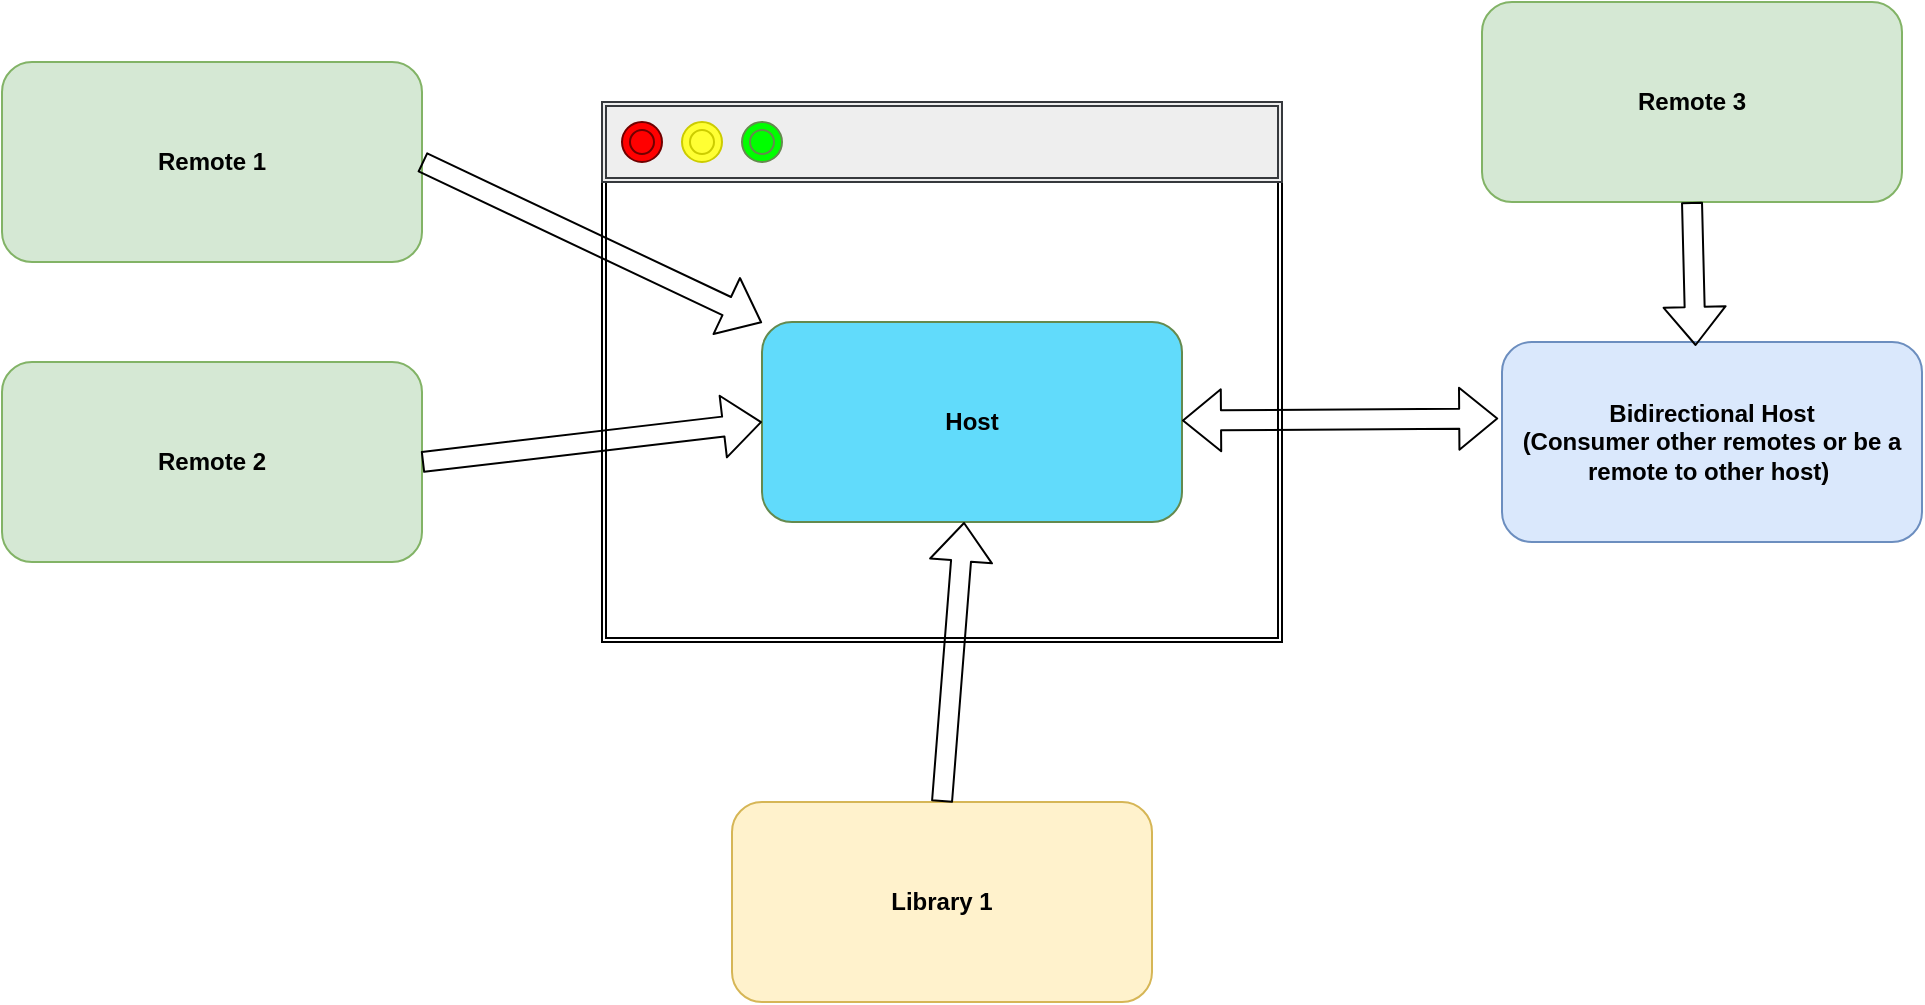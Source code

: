 <mxfile>
    <diagram id="oBb6ehUNKPvK3fu4bTJo" name="Page-1">
        <mxGraphModel dx="1101" dy="689" grid="1" gridSize="10" guides="1" tooltips="1" connect="1" arrows="1" fold="1" page="1" pageScale="1" pageWidth="2339" pageHeight="3300" math="0" shadow="0">
            <root>
                <mxCell id="0"/>
                <mxCell id="1" parent="0"/>
                <mxCell id="2" value="" style="shape=ext;double=1;rounded=0;whiteSpace=wrap;html=1;" parent="1" vertex="1">
                    <mxGeometry x="590" y="250" width="340" height="270" as="geometry"/>
                </mxCell>
                <mxCell id="15" value="" style="shape=ext;double=1;rounded=0;whiteSpace=wrap;html=1;fillColor=#eeeeee;strokeColor=#36393d;" parent="1" vertex="1">
                    <mxGeometry x="590" y="250" width="340" height="40" as="geometry"/>
                </mxCell>
                <mxCell id="6" value="" style="ellipse;shape=doubleEllipse;whiteSpace=wrap;html=1;aspect=fixed;fillColor=#FF0000;fontColor=#ffffff;strokeColor=#6F0000;" parent="1" vertex="1">
                    <mxGeometry x="600" y="260" width="20" height="20" as="geometry"/>
                </mxCell>
                <mxCell id="12" value="" style="ellipse;shape=doubleEllipse;whiteSpace=wrap;html=1;aspect=fixed;fillColor=#FFFF33;strokeColor=#CCCC00;" parent="1" vertex="1">
                    <mxGeometry x="630" y="260" width="20" height="20" as="geometry"/>
                </mxCell>
                <mxCell id="13" value="" style="ellipse;shape=doubleEllipse;whiteSpace=wrap;html=1;aspect=fixed;fillColor=#00FF00;strokeColor=#648A4E;" parent="1" vertex="1">
                    <mxGeometry x="660" y="260" width="20" height="20" as="geometry"/>
                </mxCell>
                <mxCell id="20" value="&lt;div style=&quot;&quot;&gt;&lt;b&gt;Host&lt;/b&gt;&lt;/div&gt;" style="rounded=1;whiteSpace=wrap;html=1;strokeColor=#648A4E;fillColor=#61DBFB;align=center;gradientColor=none;" parent="1" vertex="1">
                    <mxGeometry x="670" y="360" width="210" height="100" as="geometry"/>
                </mxCell>
                <mxCell id="32" value="&lt;div style=&quot;&quot;&gt;&lt;b&gt;Bidirectional Host&lt;br&gt;(Consumer other remotes or be a remote to other host)&amp;nbsp;&lt;/b&gt;&lt;/div&gt;" style="rounded=1;whiteSpace=wrap;html=1;strokeColor=#6c8ebf;fillColor=#dae8fc;align=center;" vertex="1" parent="1">
                    <mxGeometry x="1040" y="370" width="210" height="100" as="geometry"/>
                </mxCell>
                <mxCell id="33" value="&lt;div style=&quot;&quot;&gt;&lt;b&gt;Remote 1&lt;/b&gt;&lt;/div&gt;" style="rounded=1;whiteSpace=wrap;html=1;strokeColor=#82b366;fillColor=#d5e8d4;align=center;" vertex="1" parent="1">
                    <mxGeometry x="290" y="230" width="210" height="100" as="geometry"/>
                </mxCell>
                <mxCell id="34" value="&lt;div style=&quot;&quot;&gt;&lt;b&gt;Remote 3&lt;/b&gt;&lt;/div&gt;" style="rounded=1;whiteSpace=wrap;html=1;strokeColor=#82b366;fillColor=#d5e8d4;align=center;" vertex="1" parent="1">
                    <mxGeometry x="1030" y="200" width="210" height="100" as="geometry"/>
                </mxCell>
                <mxCell id="35" value="&lt;div style=&quot;&quot;&gt;&lt;b&gt;Library 1&lt;/b&gt;&lt;/div&gt;" style="rounded=1;whiteSpace=wrap;html=1;strokeColor=#d6b656;fillColor=#fff2cc;align=center;" vertex="1" parent="1">
                    <mxGeometry x="655" y="600" width="210" height="100" as="geometry"/>
                </mxCell>
                <mxCell id="36" value="&lt;div style=&quot;&quot;&gt;&lt;b&gt;Remote 2&lt;/b&gt;&lt;/div&gt;" style="rounded=1;whiteSpace=wrap;html=1;strokeColor=#82b366;fillColor=#d5e8d4;align=center;" vertex="1" parent="1">
                    <mxGeometry x="290" y="380" width="210" height="100" as="geometry"/>
                </mxCell>
                <mxCell id="37" value="" style="shape=flexArrow;endArrow=classic;startArrow=classic;html=1;entryX=-0.009;entryY=0.382;entryDx=0;entryDy=0;entryPerimeter=0;" edge="1" parent="1" source="20" target="32">
                    <mxGeometry width="100" height="100" relative="1" as="geometry">
                        <mxPoint x="940" y="430" as="sourcePoint"/>
                        <mxPoint x="1040" y="330" as="targetPoint"/>
                    </mxGeometry>
                </mxCell>
                <mxCell id="38" value="" style="shape=flexArrow;endArrow=classic;html=1;exitX=0.5;exitY=1;exitDx=0;exitDy=0;entryX=0.461;entryY=0.02;entryDx=0;entryDy=0;entryPerimeter=0;" edge="1" parent="1" source="34" target="32">
                    <mxGeometry width="50" height="50" relative="1" as="geometry">
                        <mxPoint x="800" y="170" as="sourcePoint"/>
                        <mxPoint x="850" y="120" as="targetPoint"/>
                    </mxGeometry>
                </mxCell>
                <mxCell id="39" value="" style="shape=flexArrow;endArrow=classic;html=1;exitX=0.5;exitY=0;exitDx=0;exitDy=0;" edge="1" parent="1" source="35" target="20">
                    <mxGeometry width="50" height="50" relative="1" as="geometry">
                        <mxPoint x="754.09" y="590" as="sourcePoint"/>
                        <mxPoint x="755.9" y="662" as="targetPoint"/>
                    </mxGeometry>
                </mxCell>
                <mxCell id="40" value="" style="shape=flexArrow;endArrow=classic;html=1;exitX=1;exitY=0.5;exitDx=0;exitDy=0;entryX=0;entryY=0.5;entryDx=0;entryDy=0;" edge="1" parent="1" source="36" target="20">
                    <mxGeometry width="50" height="50" relative="1" as="geometry">
                        <mxPoint x="656.32" y="550" as="sourcePoint"/>
                        <mxPoint x="660.004" y="410" as="targetPoint"/>
                    </mxGeometry>
                </mxCell>
                <mxCell id="42" value="" style="shape=flexArrow;endArrow=classic;html=1;exitX=1;exitY=0.5;exitDx=0;exitDy=0;" edge="1" parent="1" source="33" target="20">
                    <mxGeometry width="50" height="50" relative="1" as="geometry">
                        <mxPoint x="530" y="220" as="sourcePoint"/>
                        <mxPoint x="580" y="170" as="targetPoint"/>
                    </mxGeometry>
                </mxCell>
            </root>
        </mxGraphModel>
    </diagram>
</mxfile>